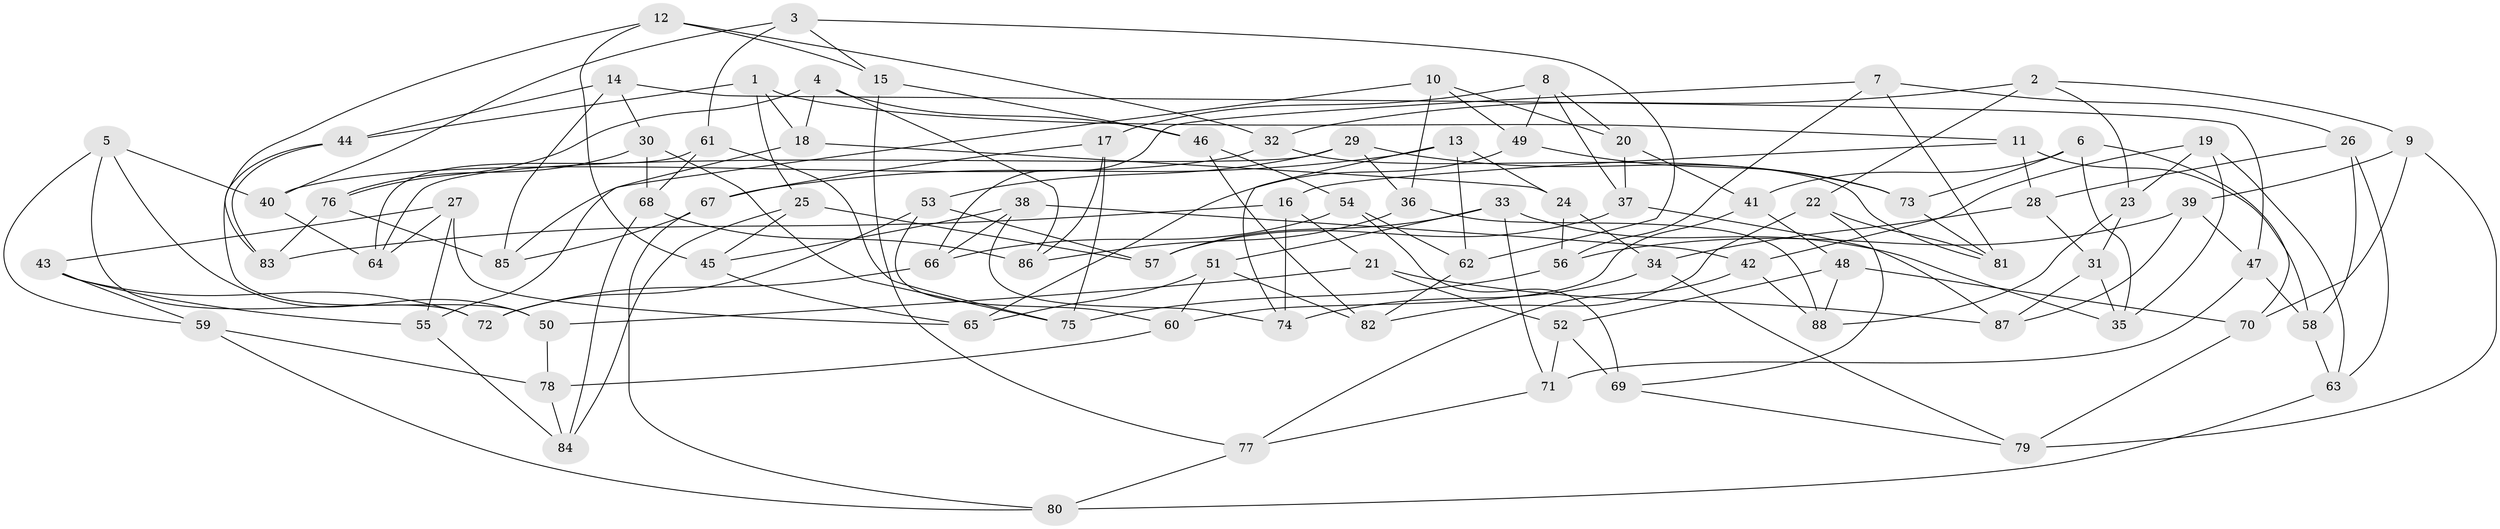 // coarse degree distribution, {10: 0.045454545454545456, 6: 0.20454545454545456, 9: 0.022727272727272728, 8: 0.13636363636363635, 4: 0.38636363636363635, 5: 0.045454545454545456, 7: 0.11363636363636363, 3: 0.045454545454545456}
// Generated by graph-tools (version 1.1) at 2025/20/03/04/25 18:20:27]
// undirected, 88 vertices, 176 edges
graph export_dot {
graph [start="1"]
  node [color=gray90,style=filled];
  1;
  2;
  3;
  4;
  5;
  6;
  7;
  8;
  9;
  10;
  11;
  12;
  13;
  14;
  15;
  16;
  17;
  18;
  19;
  20;
  21;
  22;
  23;
  24;
  25;
  26;
  27;
  28;
  29;
  30;
  31;
  32;
  33;
  34;
  35;
  36;
  37;
  38;
  39;
  40;
  41;
  42;
  43;
  44;
  45;
  46;
  47;
  48;
  49;
  50;
  51;
  52;
  53;
  54;
  55;
  56;
  57;
  58;
  59;
  60;
  61;
  62;
  63;
  64;
  65;
  66;
  67;
  68;
  69;
  70;
  71;
  72;
  73;
  74;
  75;
  76;
  77;
  78;
  79;
  80;
  81;
  82;
  83;
  84;
  85;
  86;
  87;
  88;
  1 -- 18;
  1 -- 44;
  1 -- 25;
  1 -- 11;
  2 -- 23;
  2 -- 32;
  2 -- 22;
  2 -- 9;
  3 -- 62;
  3 -- 15;
  3 -- 40;
  3 -- 61;
  4 -- 46;
  4 -- 18;
  4 -- 86;
  4 -- 76;
  5 -- 72;
  5 -- 59;
  5 -- 50;
  5 -- 40;
  6 -- 70;
  6 -- 35;
  6 -- 73;
  6 -- 41;
  7 -- 56;
  7 -- 66;
  7 -- 81;
  7 -- 26;
  8 -- 17;
  8 -- 49;
  8 -- 37;
  8 -- 20;
  9 -- 70;
  9 -- 79;
  9 -- 39;
  10 -- 20;
  10 -- 36;
  10 -- 49;
  10 -- 85;
  11 -- 28;
  11 -- 16;
  11 -- 58;
  12 -- 45;
  12 -- 32;
  12 -- 83;
  12 -- 15;
  13 -- 24;
  13 -- 62;
  13 -- 67;
  13 -- 74;
  14 -- 47;
  14 -- 44;
  14 -- 85;
  14 -- 30;
  15 -- 46;
  15 -- 77;
  16 -- 21;
  16 -- 74;
  16 -- 83;
  17 -- 75;
  17 -- 86;
  17 -- 67;
  18 -- 24;
  18 -- 55;
  19 -- 63;
  19 -- 35;
  19 -- 42;
  19 -- 23;
  20 -- 37;
  20 -- 41;
  21 -- 87;
  21 -- 50;
  21 -- 52;
  22 -- 82;
  22 -- 81;
  22 -- 69;
  23 -- 31;
  23 -- 88;
  24 -- 56;
  24 -- 34;
  25 -- 45;
  25 -- 84;
  25 -- 57;
  26 -- 28;
  26 -- 63;
  26 -- 58;
  27 -- 64;
  27 -- 65;
  27 -- 43;
  27 -- 55;
  28 -- 34;
  28 -- 31;
  29 -- 36;
  29 -- 64;
  29 -- 73;
  29 -- 53;
  30 -- 75;
  30 -- 68;
  30 -- 76;
  31 -- 87;
  31 -- 35;
  32 -- 40;
  32 -- 81;
  33 -- 71;
  33 -- 57;
  33 -- 35;
  33 -- 51;
  34 -- 74;
  34 -- 79;
  36 -- 88;
  36 -- 86;
  37 -- 57;
  37 -- 87;
  38 -- 42;
  38 -- 45;
  38 -- 74;
  38 -- 66;
  39 -- 87;
  39 -- 47;
  39 -- 56;
  40 -- 64;
  41 -- 60;
  41 -- 48;
  42 -- 88;
  42 -- 77;
  43 -- 59;
  43 -- 72;
  43 -- 55;
  44 -- 50;
  44 -- 83;
  45 -- 65;
  46 -- 82;
  46 -- 54;
  47 -- 58;
  47 -- 71;
  48 -- 70;
  48 -- 88;
  48 -- 52;
  49 -- 65;
  49 -- 73;
  50 -- 78;
  51 -- 60;
  51 -- 82;
  51 -- 65;
  52 -- 69;
  52 -- 71;
  53 -- 72;
  53 -- 57;
  53 -- 60;
  54 -- 66;
  54 -- 69;
  54 -- 62;
  55 -- 84;
  56 -- 75;
  58 -- 63;
  59 -- 80;
  59 -- 78;
  60 -- 78;
  61 -- 75;
  61 -- 68;
  61 -- 64;
  62 -- 82;
  63 -- 80;
  66 -- 72;
  67 -- 85;
  67 -- 80;
  68 -- 86;
  68 -- 84;
  69 -- 79;
  70 -- 79;
  71 -- 77;
  73 -- 81;
  76 -- 85;
  76 -- 83;
  77 -- 80;
  78 -- 84;
}
